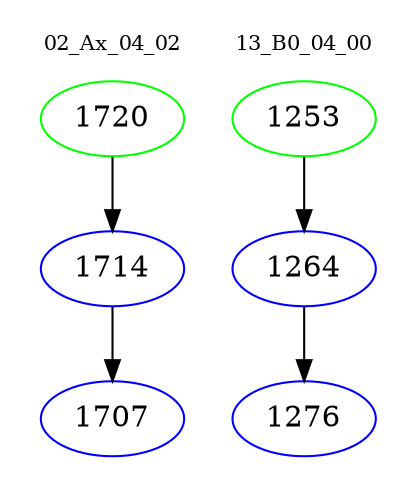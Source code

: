 digraph{
subgraph cluster_0 {
color = white
label = "02_Ax_04_02";
fontsize=10;
T0_1720 [label="1720", color="green"]
T0_1720 -> T0_1714 [color="black"]
T0_1714 [label="1714", color="blue"]
T0_1714 -> T0_1707 [color="black"]
T0_1707 [label="1707", color="blue"]
}
subgraph cluster_1 {
color = white
label = "13_B0_04_00";
fontsize=10;
T1_1253 [label="1253", color="green"]
T1_1253 -> T1_1264 [color="black"]
T1_1264 [label="1264", color="blue"]
T1_1264 -> T1_1276 [color="black"]
T1_1276 [label="1276", color="blue"]
}
}
